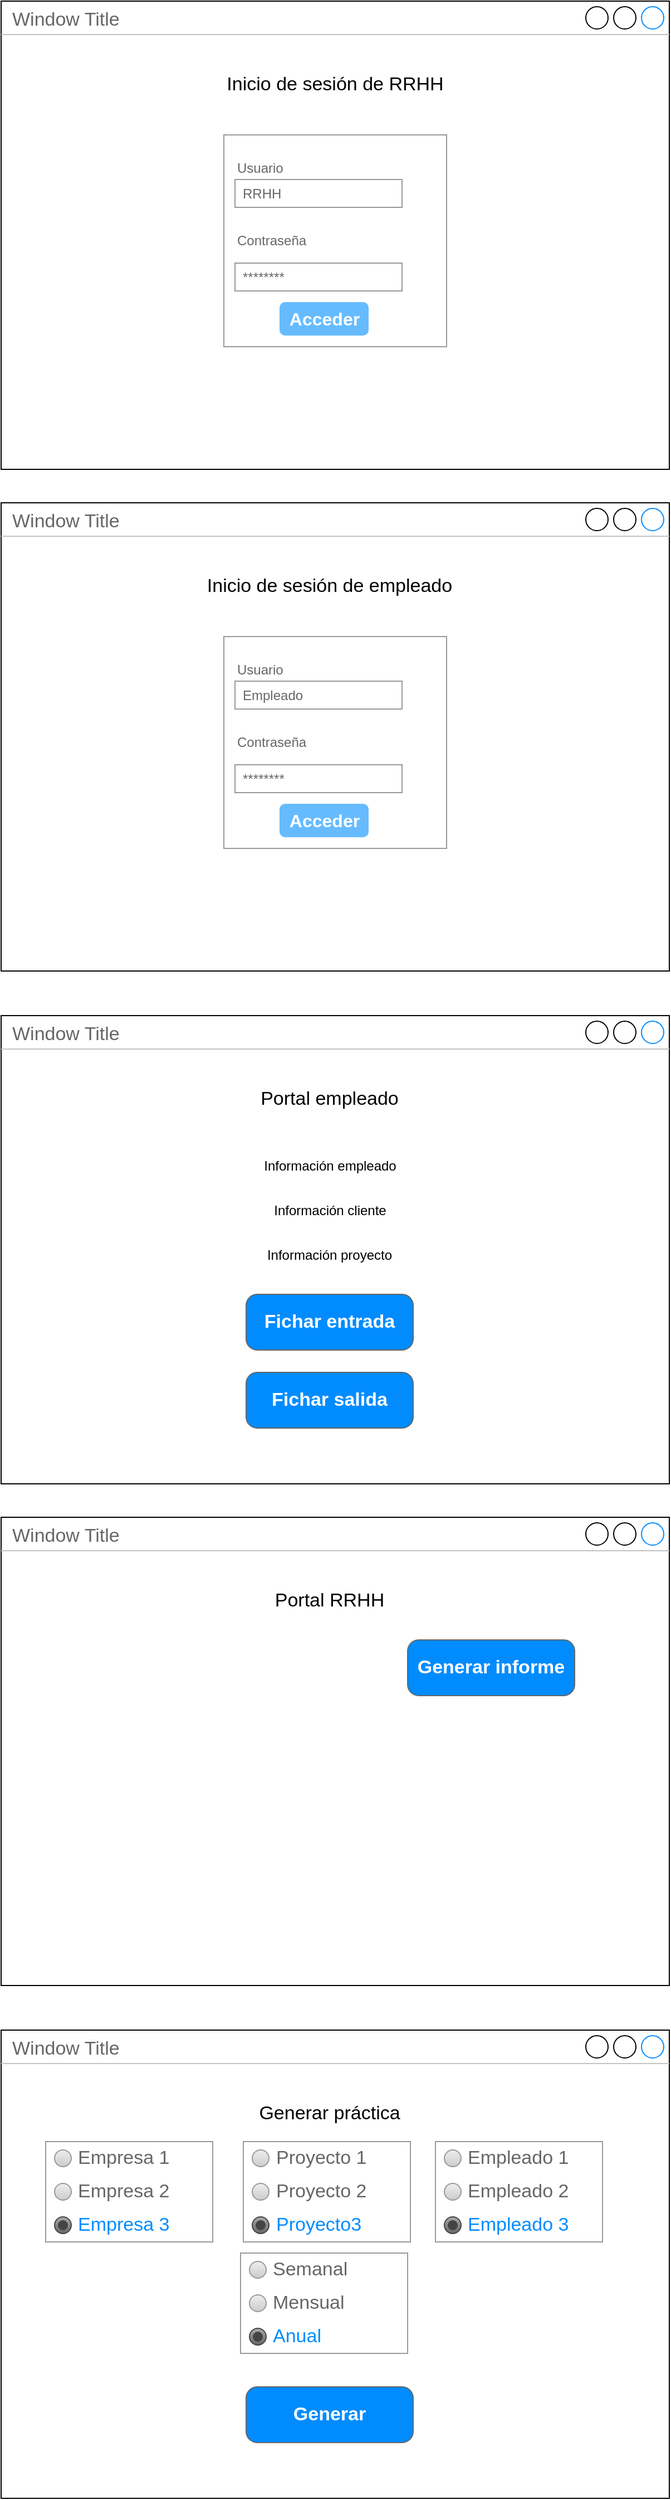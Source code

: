 <mxfile version="21.0.2" type="github">
  <diagram name="Page-1" id="4GFOs7EekungXMd2-lJD">
    <mxGraphModel dx="1050" dy="1649" grid="1" gridSize="10" guides="1" tooltips="1" connect="1" arrows="1" fold="1" page="1" pageScale="1" pageWidth="850" pageHeight="1100" math="0" shadow="0">
      <root>
        <mxCell id="0" />
        <mxCell id="1" parent="0" />
        <mxCell id="JVbv4OtKDRas7UBazKWZ-1" value="Window Title" style="strokeWidth=1;shadow=0;dashed=0;align=center;html=1;shape=mxgraph.mockup.containers.window;align=left;verticalAlign=top;spacingLeft=8;strokeColor2=#008cff;strokeColor3=#c4c4c4;fontColor=#666666;mainText=;fontSize=17;labelBackgroundColor=none;whiteSpace=wrap;" parent="1" vertex="1">
          <mxGeometry x="110" y="-1070" width="600" height="420" as="geometry" />
        </mxCell>
        <mxCell id="JVbv4OtKDRas7UBazKWZ-3" value="" style="strokeWidth=1;shadow=0;dashed=0;align=center;html=1;shape=mxgraph.mockup.forms.rrect;rSize=0;strokeColor=#999999;fillColor=#ffffff;" parent="1" vertex="1">
          <mxGeometry x="310" y="-950" width="200" height="190" as="geometry" />
        </mxCell>
        <mxCell id="JVbv4OtKDRas7UBazKWZ-6" value="Usuario" style="strokeWidth=1;shadow=0;dashed=0;align=center;html=1;shape=mxgraph.mockup.forms.anchor;fontSize=12;fontColor=#666666;align=left;resizeWidth=1;spacingLeft=0;" parent="JVbv4OtKDRas7UBazKWZ-3" vertex="1">
          <mxGeometry width="100" height="20" relative="1" as="geometry">
            <mxPoint x="10" y="20" as="offset" />
          </mxGeometry>
        </mxCell>
        <mxCell id="JVbv4OtKDRas7UBazKWZ-7" value="RRHH" style="strokeWidth=1;shadow=0;dashed=0;align=center;html=1;shape=mxgraph.mockup.forms.rrect;rSize=0;strokeColor=#999999;fontColor=#666666;align=left;spacingLeft=5;resizeWidth=1;" parent="JVbv4OtKDRas7UBazKWZ-3" vertex="1">
          <mxGeometry width="150" height="25" relative="1" as="geometry">
            <mxPoint x="10" y="40" as="offset" />
          </mxGeometry>
        </mxCell>
        <mxCell id="JVbv4OtKDRas7UBazKWZ-8" value="Contraseña" style="strokeWidth=1;shadow=0;dashed=0;align=center;html=1;shape=mxgraph.mockup.forms.anchor;fontSize=12;fontColor=#666666;align=left;resizeWidth=1;spacingLeft=0;" parent="JVbv4OtKDRas7UBazKWZ-3" vertex="1">
          <mxGeometry width="100" height="20" relative="1" as="geometry">
            <mxPoint x="10" y="85" as="offset" />
          </mxGeometry>
        </mxCell>
        <mxCell id="JVbv4OtKDRas7UBazKWZ-9" value="********" style="strokeWidth=1;shadow=0;dashed=0;align=center;html=1;shape=mxgraph.mockup.forms.rrect;rSize=0;strokeColor=#999999;fontColor=#666666;align=left;spacingLeft=5;resizeWidth=1;" parent="JVbv4OtKDRas7UBazKWZ-3" vertex="1">
          <mxGeometry width="150" height="25" relative="1" as="geometry">
            <mxPoint x="10" y="115" as="offset" />
          </mxGeometry>
        </mxCell>
        <mxCell id="JVbv4OtKDRas7UBazKWZ-10" value="Acceder" style="strokeWidth=1;shadow=0;dashed=0;align=center;html=1;shape=mxgraph.mockup.forms.rrect;rSize=5;strokeColor=none;fontColor=#ffffff;fillColor=#66bbff;fontSize=16;fontStyle=1;" parent="JVbv4OtKDRas7UBazKWZ-3" vertex="1">
          <mxGeometry y="1" width="80" height="30" relative="1" as="geometry">
            <mxPoint x="50" y="-40" as="offset" />
          </mxGeometry>
        </mxCell>
        <mxCell id="JVbv4OtKDRas7UBazKWZ-16" value="&lt;font style=&quot;font-size: 17px;&quot;&gt;Inicio de sesión de RRHH&lt;/font&gt;" style="text;html=1;strokeColor=none;fillColor=none;align=center;verticalAlign=middle;whiteSpace=wrap;rounded=0;" parent="1" vertex="1">
          <mxGeometry x="310" y="-1010" width="200" height="30" as="geometry" />
        </mxCell>
        <mxCell id="JVbv4OtKDRas7UBazKWZ-17" value="Window Title" style="strokeWidth=1;shadow=0;dashed=0;align=center;html=1;shape=mxgraph.mockup.containers.window;align=left;verticalAlign=top;spacingLeft=8;strokeColor2=#008cff;strokeColor3=#c4c4c4;fontColor=#666666;mainText=;fontSize=17;labelBackgroundColor=none;whiteSpace=wrap;" parent="1" vertex="1">
          <mxGeometry x="110" y="-620" width="600" height="420" as="geometry" />
        </mxCell>
        <mxCell id="JVbv4OtKDRas7UBazKWZ-18" value="" style="strokeWidth=1;shadow=0;dashed=0;align=center;html=1;shape=mxgraph.mockup.forms.rrect;rSize=0;strokeColor=#999999;fillColor=#ffffff;" parent="1" vertex="1">
          <mxGeometry x="310" y="-500" width="200" height="190" as="geometry" />
        </mxCell>
        <mxCell id="JVbv4OtKDRas7UBazKWZ-19" value="Usuario" style="strokeWidth=1;shadow=0;dashed=0;align=center;html=1;shape=mxgraph.mockup.forms.anchor;fontSize=12;fontColor=#666666;align=left;resizeWidth=1;spacingLeft=0;" parent="JVbv4OtKDRas7UBazKWZ-18" vertex="1">
          <mxGeometry width="100" height="20" relative="1" as="geometry">
            <mxPoint x="10" y="20" as="offset" />
          </mxGeometry>
        </mxCell>
        <mxCell id="JVbv4OtKDRas7UBazKWZ-20" value="Empleado" style="strokeWidth=1;shadow=0;dashed=0;align=center;html=1;shape=mxgraph.mockup.forms.rrect;rSize=0;strokeColor=#999999;fontColor=#666666;align=left;spacingLeft=5;resizeWidth=1;" parent="JVbv4OtKDRas7UBazKWZ-18" vertex="1">
          <mxGeometry width="150" height="25" relative="1" as="geometry">
            <mxPoint x="10" y="40" as="offset" />
          </mxGeometry>
        </mxCell>
        <mxCell id="JVbv4OtKDRas7UBazKWZ-21" value="Contraseña" style="strokeWidth=1;shadow=0;dashed=0;align=center;html=1;shape=mxgraph.mockup.forms.anchor;fontSize=12;fontColor=#666666;align=left;resizeWidth=1;spacingLeft=0;" parent="JVbv4OtKDRas7UBazKWZ-18" vertex="1">
          <mxGeometry width="100" height="20" relative="1" as="geometry">
            <mxPoint x="10" y="85" as="offset" />
          </mxGeometry>
        </mxCell>
        <mxCell id="JVbv4OtKDRas7UBazKWZ-22" value="********" style="strokeWidth=1;shadow=0;dashed=0;align=center;html=1;shape=mxgraph.mockup.forms.rrect;rSize=0;strokeColor=#999999;fontColor=#666666;align=left;spacingLeft=5;resizeWidth=1;" parent="JVbv4OtKDRas7UBazKWZ-18" vertex="1">
          <mxGeometry width="150" height="25" relative="1" as="geometry">
            <mxPoint x="10" y="115" as="offset" />
          </mxGeometry>
        </mxCell>
        <mxCell id="JVbv4OtKDRas7UBazKWZ-23" value="Acceder" style="strokeWidth=1;shadow=0;dashed=0;align=center;html=1;shape=mxgraph.mockup.forms.rrect;rSize=5;strokeColor=none;fontColor=#ffffff;fillColor=#66bbff;fontSize=16;fontStyle=1;" parent="JVbv4OtKDRas7UBazKWZ-18" vertex="1">
          <mxGeometry y="1" width="80" height="30" relative="1" as="geometry">
            <mxPoint x="50" y="-40" as="offset" />
          </mxGeometry>
        </mxCell>
        <mxCell id="JVbv4OtKDRas7UBazKWZ-24" value="&lt;font style=&quot;font-size: 17px;&quot;&gt;Inicio de sesión de empleado&lt;/font&gt;" style="text;html=1;strokeColor=none;fillColor=none;align=center;verticalAlign=middle;whiteSpace=wrap;rounded=0;" parent="1" vertex="1">
          <mxGeometry x="290" y="-560" width="230" height="30" as="geometry" />
        </mxCell>
        <mxCell id="JVbv4OtKDRas7UBazKWZ-25" value="Window Title" style="strokeWidth=1;shadow=0;dashed=0;align=center;html=1;shape=mxgraph.mockup.containers.window;align=left;verticalAlign=top;spacingLeft=8;strokeColor2=#008cff;strokeColor3=#c4c4c4;fontColor=#666666;mainText=;fontSize=17;labelBackgroundColor=none;whiteSpace=wrap;" parent="1" vertex="1">
          <mxGeometry x="110" y="-160" width="600" height="420" as="geometry" />
        </mxCell>
        <mxCell id="JVbv4OtKDRas7UBazKWZ-32" value="&lt;font style=&quot;font-size: 17px;&quot;&gt;Portal empleado&lt;/font&gt;" style="text;html=1;strokeColor=none;fillColor=none;align=center;verticalAlign=middle;whiteSpace=wrap;rounded=0;" parent="1" vertex="1">
          <mxGeometry x="290" y="-100" width="230" height="30" as="geometry" />
        </mxCell>
        <mxCell id="JVbv4OtKDRas7UBazKWZ-33" value="Fichar salida" style="strokeWidth=1;shadow=0;dashed=0;align=center;html=1;shape=mxgraph.mockup.buttons.button;strokeColor=#666666;fontColor=#ffffff;mainText=;buttonStyle=round;fontSize=17;fontStyle=1;fillColor=#008cff;whiteSpace=wrap;" parent="1" vertex="1">
          <mxGeometry x="330" y="160" width="150" height="50" as="geometry" />
        </mxCell>
        <mxCell id="JVbv4OtKDRas7UBazKWZ-34" value="Fichar entrada" style="strokeWidth=1;shadow=0;dashed=0;align=center;html=1;shape=mxgraph.mockup.buttons.button;strokeColor=#666666;fontColor=#ffffff;mainText=;buttonStyle=round;fontSize=17;fontStyle=1;fillColor=#008cff;whiteSpace=wrap;" parent="1" vertex="1">
          <mxGeometry x="330" y="90" width="150" height="50" as="geometry" />
        </mxCell>
        <mxCell id="JVbv4OtKDRas7UBazKWZ-36" value="Información proyecto" style="text;html=1;strokeColor=none;fillColor=none;align=center;verticalAlign=middle;whiteSpace=wrap;rounded=0;" parent="1" vertex="1">
          <mxGeometry x="335" y="40" width="140" height="30" as="geometry" />
        </mxCell>
        <mxCell id="JVbv4OtKDRas7UBazKWZ-37" value="Información cliente" style="text;html=1;strokeColor=none;fillColor=none;align=center;verticalAlign=middle;whiteSpace=wrap;rounded=0;" parent="1" vertex="1">
          <mxGeometry x="352.5" width="105" height="30" as="geometry" />
        </mxCell>
        <mxCell id="JVbv4OtKDRas7UBazKWZ-38" value="Información empleado" style="text;html=1;strokeColor=none;fillColor=none;align=center;verticalAlign=middle;whiteSpace=wrap;rounded=0;" parent="1" vertex="1">
          <mxGeometry x="332.5" y="-40" width="145" height="30" as="geometry" />
        </mxCell>
        <mxCell id="JVbv4OtKDRas7UBazKWZ-39" value="Window Title" style="strokeWidth=1;shadow=0;dashed=0;align=center;html=1;shape=mxgraph.mockup.containers.window;align=left;verticalAlign=top;spacingLeft=8;strokeColor2=#008cff;strokeColor3=#c4c4c4;fontColor=#666666;mainText=;fontSize=17;labelBackgroundColor=none;whiteSpace=wrap;" parent="1" vertex="1">
          <mxGeometry x="110" y="290" width="600" height="420" as="geometry" />
        </mxCell>
        <mxCell id="JVbv4OtKDRas7UBazKWZ-46" value="&lt;font style=&quot;font-size: 17px;&quot;&gt;Portal RRHH&lt;/font&gt;" style="text;html=1;strokeColor=none;fillColor=none;align=center;verticalAlign=middle;whiteSpace=wrap;rounded=0;" parent="1" vertex="1">
          <mxGeometry x="290" y="350" width="230" height="30" as="geometry" />
        </mxCell>
        <mxCell id="X5F2vmPaloHP9abWxns7-1" value="Generar informe" style="strokeWidth=1;shadow=0;dashed=0;align=center;html=1;shape=mxgraph.mockup.buttons.button;strokeColor=#666666;fontColor=#ffffff;mainText=;buttonStyle=round;fontSize=17;fontStyle=1;fillColor=#008cff;whiteSpace=wrap;" vertex="1" parent="1">
          <mxGeometry x="475" y="400" width="150" height="50" as="geometry" />
        </mxCell>
        <mxCell id="X5F2vmPaloHP9abWxns7-2" value="Window Title" style="strokeWidth=1;shadow=0;dashed=0;align=center;html=1;shape=mxgraph.mockup.containers.window;align=left;verticalAlign=top;spacingLeft=8;strokeColor2=#008cff;strokeColor3=#c4c4c4;fontColor=#666666;mainText=;fontSize=17;labelBackgroundColor=none;whiteSpace=wrap;" vertex="1" parent="1">
          <mxGeometry x="110" y="750" width="600" height="420" as="geometry" />
        </mxCell>
        <mxCell id="X5F2vmPaloHP9abWxns7-3" value="&lt;font style=&quot;font-size: 17px;&quot;&gt;Generar práctica&lt;/font&gt;" style="text;html=1;strokeColor=none;fillColor=none;align=center;verticalAlign=middle;whiteSpace=wrap;rounded=0;" vertex="1" parent="1">
          <mxGeometry x="290" y="810" width="230" height="30" as="geometry" />
        </mxCell>
        <mxCell id="X5F2vmPaloHP9abWxns7-4" value="Generar" style="strokeWidth=1;shadow=0;dashed=0;align=center;html=1;shape=mxgraph.mockup.buttons.button;strokeColor=#666666;fontColor=#ffffff;mainText=;buttonStyle=round;fontSize=17;fontStyle=1;fillColor=#008cff;whiteSpace=wrap;" vertex="1" parent="1">
          <mxGeometry x="330" y="1070" width="150" height="50" as="geometry" />
        </mxCell>
        <mxCell id="X5F2vmPaloHP9abWxns7-9" value="" style="strokeWidth=1;shadow=0;dashed=0;align=center;html=1;shape=mxgraph.mockup.forms.rrect;rSize=0;strokeColor=#999999;fillColor=#ffffff;recursiveResize=0;" vertex="1" parent="1">
          <mxGeometry x="150" y="850" width="150" height="90" as="geometry" />
        </mxCell>
        <mxCell id="X5F2vmPaloHP9abWxns7-10" value="Empresa 1" style="shape=ellipse;rSize=0;fillColor=#eeeeee;strokeColor=#999999;gradientColor=#cccccc;html=1;align=left;spacingLeft=4;fontSize=17;fontColor=#666666;labelPosition=right;" vertex="1" parent="X5F2vmPaloHP9abWxns7-9">
          <mxGeometry x="8" y="7.5" width="15" height="15" as="geometry" />
        </mxCell>
        <mxCell id="X5F2vmPaloHP9abWxns7-11" value="Empresa 2" style="shape=ellipse;rSize=0;fillColor=#eeeeee;strokeColor=#999999;gradientColor=#cccccc;html=1;align=left;spacingLeft=4;fontSize=17;fontColor=#666666;labelPosition=right;" vertex="1" parent="X5F2vmPaloHP9abWxns7-9">
          <mxGeometry x="8" y="37.5" width="15" height="15" as="geometry" />
        </mxCell>
        <mxCell id="X5F2vmPaloHP9abWxns7-12" value="Empresa 3" style="shape=ellipse;rSize=0;fillColor=#aaaaaa;strokeColor=#444444;gradientColor=#666666;html=1;align=left;spacingLeft=4;fontSize=17;fontColor=#008cff;labelPosition=right;" vertex="1" parent="X5F2vmPaloHP9abWxns7-9">
          <mxGeometry x="8" y="67.5" width="15" height="15" as="geometry" />
        </mxCell>
        <mxCell id="X5F2vmPaloHP9abWxns7-13" value="" style="shape=ellipse;fillColor=#444444;strokeColor=none;html=1;" vertex="1" parent="X5F2vmPaloHP9abWxns7-12">
          <mxGeometry x="3" y="3" width="9" height="9" as="geometry" />
        </mxCell>
        <mxCell id="X5F2vmPaloHP9abWxns7-15" value="" style="strokeWidth=1;shadow=0;dashed=0;align=center;html=1;shape=mxgraph.mockup.forms.rrect;rSize=0;strokeColor=#999999;fillColor=#ffffff;recursiveResize=0;" vertex="1" parent="1">
          <mxGeometry x="327.5" y="850" width="150" height="90" as="geometry" />
        </mxCell>
        <mxCell id="X5F2vmPaloHP9abWxns7-16" value="Proyecto 1" style="shape=ellipse;rSize=0;fillColor=#eeeeee;strokeColor=#999999;gradientColor=#cccccc;html=1;align=left;spacingLeft=4;fontSize=17;fontColor=#666666;labelPosition=right;" vertex="1" parent="X5F2vmPaloHP9abWxns7-15">
          <mxGeometry x="8" y="7.5" width="15" height="15" as="geometry" />
        </mxCell>
        <mxCell id="X5F2vmPaloHP9abWxns7-17" value="Proyecto 2" style="shape=ellipse;rSize=0;fillColor=#eeeeee;strokeColor=#999999;gradientColor=#cccccc;html=1;align=left;spacingLeft=4;fontSize=17;fontColor=#666666;labelPosition=right;" vertex="1" parent="X5F2vmPaloHP9abWxns7-15">
          <mxGeometry x="8" y="37.5" width="15" height="15" as="geometry" />
        </mxCell>
        <mxCell id="X5F2vmPaloHP9abWxns7-18" value="Proyecto3" style="shape=ellipse;rSize=0;fillColor=#aaaaaa;strokeColor=#444444;gradientColor=#666666;html=1;align=left;spacingLeft=4;fontSize=17;fontColor=#008cff;labelPosition=right;" vertex="1" parent="X5F2vmPaloHP9abWxns7-15">
          <mxGeometry x="8" y="67.5" width="15" height="15" as="geometry" />
        </mxCell>
        <mxCell id="X5F2vmPaloHP9abWxns7-19" value="" style="shape=ellipse;fillColor=#444444;strokeColor=none;html=1;" vertex="1" parent="X5F2vmPaloHP9abWxns7-18">
          <mxGeometry x="3" y="3" width="9" height="9" as="geometry" />
        </mxCell>
        <mxCell id="X5F2vmPaloHP9abWxns7-20" value="" style="strokeWidth=1;shadow=0;dashed=0;align=center;html=1;shape=mxgraph.mockup.forms.rrect;rSize=0;strokeColor=#999999;fillColor=#ffffff;recursiveResize=0;" vertex="1" parent="1">
          <mxGeometry x="500" y="850" width="150" height="90" as="geometry" />
        </mxCell>
        <mxCell id="X5F2vmPaloHP9abWxns7-21" value="Empleado 1" style="shape=ellipse;rSize=0;fillColor=#eeeeee;strokeColor=#999999;gradientColor=#cccccc;html=1;align=left;spacingLeft=4;fontSize=17;fontColor=#666666;labelPosition=right;" vertex="1" parent="X5F2vmPaloHP9abWxns7-20">
          <mxGeometry x="8" y="7.5" width="15" height="15" as="geometry" />
        </mxCell>
        <mxCell id="X5F2vmPaloHP9abWxns7-22" value="Empleado 2" style="shape=ellipse;rSize=0;fillColor=#eeeeee;strokeColor=#999999;gradientColor=#cccccc;html=1;align=left;spacingLeft=4;fontSize=17;fontColor=#666666;labelPosition=right;" vertex="1" parent="X5F2vmPaloHP9abWxns7-20">
          <mxGeometry x="8" y="37.5" width="15" height="15" as="geometry" />
        </mxCell>
        <mxCell id="X5F2vmPaloHP9abWxns7-23" value="Empleado 3" style="shape=ellipse;rSize=0;fillColor=#aaaaaa;strokeColor=#444444;gradientColor=#666666;html=1;align=left;spacingLeft=4;fontSize=17;fontColor=#008cff;labelPosition=right;" vertex="1" parent="X5F2vmPaloHP9abWxns7-20">
          <mxGeometry x="8" y="67.5" width="15" height="15" as="geometry" />
        </mxCell>
        <mxCell id="X5F2vmPaloHP9abWxns7-24" value="" style="shape=ellipse;fillColor=#444444;strokeColor=none;html=1;" vertex="1" parent="X5F2vmPaloHP9abWxns7-23">
          <mxGeometry x="3" y="3" width="9" height="9" as="geometry" />
        </mxCell>
        <mxCell id="X5F2vmPaloHP9abWxns7-25" value="" style="strokeWidth=1;shadow=0;dashed=0;align=center;html=1;shape=mxgraph.mockup.forms.rrect;rSize=0;strokeColor=#999999;fillColor=#ffffff;recursiveResize=0;" vertex="1" parent="1">
          <mxGeometry x="325" y="950" width="150" height="90" as="geometry" />
        </mxCell>
        <mxCell id="X5F2vmPaloHP9abWxns7-26" value="Semanal" style="shape=ellipse;rSize=0;fillColor=#eeeeee;strokeColor=#999999;gradientColor=#cccccc;html=1;align=left;spacingLeft=4;fontSize=17;fontColor=#666666;labelPosition=right;" vertex="1" parent="X5F2vmPaloHP9abWxns7-25">
          <mxGeometry x="8" y="7.5" width="15" height="15" as="geometry" />
        </mxCell>
        <mxCell id="X5F2vmPaloHP9abWxns7-27" value="Mensual" style="shape=ellipse;rSize=0;fillColor=#eeeeee;strokeColor=#999999;gradientColor=#cccccc;html=1;align=left;spacingLeft=4;fontSize=17;fontColor=#666666;labelPosition=right;" vertex="1" parent="X5F2vmPaloHP9abWxns7-25">
          <mxGeometry x="8" y="37.5" width="15" height="15" as="geometry" />
        </mxCell>
        <mxCell id="X5F2vmPaloHP9abWxns7-28" value="Anual" style="shape=ellipse;rSize=0;fillColor=#aaaaaa;strokeColor=#444444;gradientColor=#666666;html=1;align=left;spacingLeft=4;fontSize=17;fontColor=#008cff;labelPosition=right;" vertex="1" parent="X5F2vmPaloHP9abWxns7-25">
          <mxGeometry x="8" y="67.5" width="15" height="15" as="geometry" />
        </mxCell>
        <mxCell id="X5F2vmPaloHP9abWxns7-29" value="" style="shape=ellipse;fillColor=#444444;strokeColor=none;html=1;" vertex="1" parent="X5F2vmPaloHP9abWxns7-28">
          <mxGeometry x="3" y="3" width="9" height="9" as="geometry" />
        </mxCell>
      </root>
    </mxGraphModel>
  </diagram>
</mxfile>
